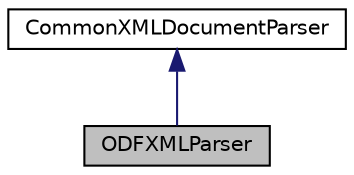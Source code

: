 digraph "ODFXMLParser"
{
  edge [fontname="Helvetica",fontsize="10",labelfontname="Helvetica",labelfontsize="10"];
  node [fontname="Helvetica",fontsize="10",shape=record];
  Node2 [label="ODFXMLParser",height=0.2,width=0.4,color="black", fillcolor="grey75", style="filled", fontcolor="black"];
  Node3 -> Node2 [dir="back",color="midnightblue",fontsize="10",style="solid",fontname="Helvetica"];
  Node3 [label="CommonXMLDocumentParser",height=0.2,width=0.4,color="black", fillcolor="white", style="filled",URL="$class_common_x_m_l_document_parser.html"];
}
